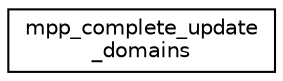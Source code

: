 digraph "Graphical Class Hierarchy"
{
 // INTERACTIVE_SVG=YES
 // LATEX_PDF_SIZE
  edge [fontname="Helvetica",fontsize="10",labelfontname="Helvetica",labelfontsize="10"];
  node [fontname="Helvetica",fontsize="10",shape=record];
  rankdir="LR";
  Node0 [label="mpp_complete_update\l_domains",height=0.2,width=0.4,color="black", fillcolor="white", style="filled",URL="$interfacempp__domains__mod_1_1mpp__complete__update__domains.html",tooltip="Must be used after a call to mpp_start_update_domains in order to complete a nonblocking domain updat..."];
}

